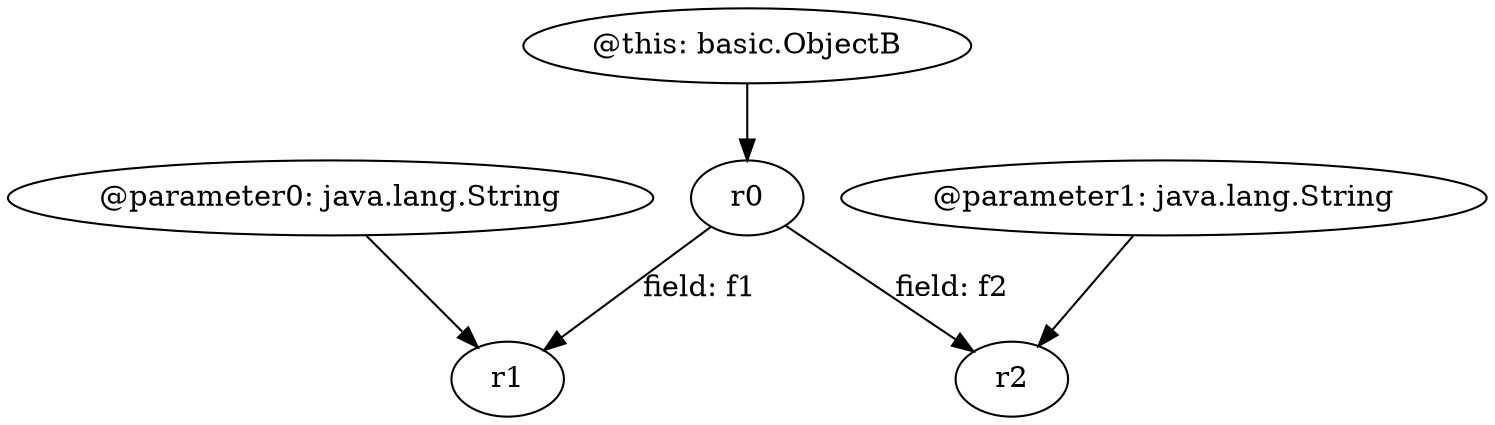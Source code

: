 digraph g {
0[label="r0"]
1[label="r1"]
0->1[label="field: f1"]
2[label="r2"]
0->2[label="field: f2"]
3[label="@this: basic.ObjectB"]
3->0[label=""]
4[label="@parameter0: java.lang.String"]
4->1[label=""]
5[label="@parameter1: java.lang.String"]
5->2[label=""]
}